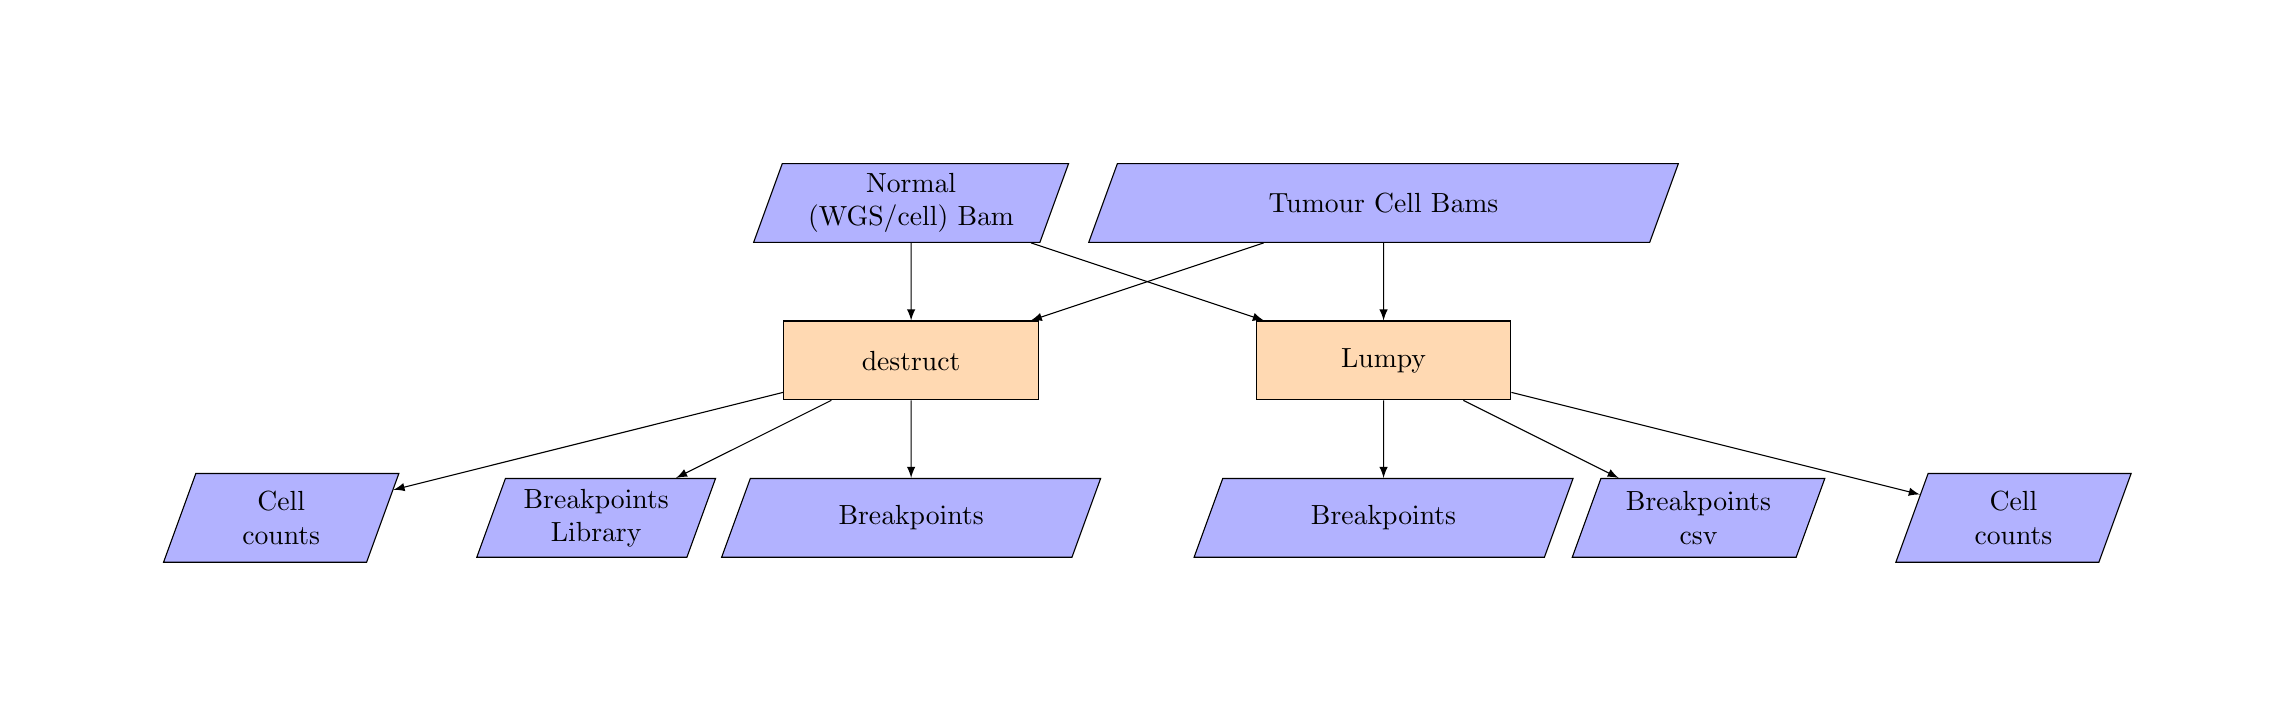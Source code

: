 \documentclass[class=minimal,border=2pt]{standalone}
\usepackage[utf8]{inputenc}
\usepackage{tikz}
\usepackage{adjustbox}
\usetikzlibrary{shapes.geometric, arrows, shadows, positioning, calc}
\pagenumbering{gobble}

\tikzset{multiple/.style = {double copy shadow={shadow xshift=1ex,shadow
         yshift=-1.5ex,draw=black!30},fill=white,draw=black,thick,minimum height = 1cm,minimum
           width=2cm},
         ordinary/.style = {rectangle,draw,thick,minimum height = 1cm,minimum width=2cm}}

\tikzstyle{startstop} = [rectangle, rounded corners, minimum width=3cm, minimum height=1cm,text centered, draw=black, fill=red!30]
\tikzstyle{io} = [trapezium, trapezium left angle=70, trapezium right angle=110, minimum width=3cm, minimum height=1cm, text centered, draw=black, fill=blue!30]
\tikzstyle{process} = [rectangle, minimum width=3cm, minimum height=1cm, text centered, text width=3cm, draw=black, fill=orange!30]
\tikzstyle{pprocess} = [multiple, minimum width=3cm, minimum height=1cm, text centered, text width=3cm, draw=black, fill=orange!30]

\tikzstyle{decision} = [diamond, minimum width=3cm, minimum height=1cm, text centered, draw=black, fill=green!30]
\tikzstyle{arrow} = [thick,->,>=stealth]

\begin{document}
\begin{adjustbox}{margin=2cm}

\begin{tikzpicture}[node distance=2cm]

\node (normal_bams) [io, text width=3cm] {Normal (WGS/cell) Bam};
\node (tumour_bams) [io, text width=3cm, xshift=6cm] {Tumour Cell Bams};

\node (destruct) [process, below of=normal_bams] {destruct};
\draw[-latex] (normal_bams) -- coordinate (ab) (destruct);
\draw[-latex] (tumour_bams) -- coordinate (ab) (destruct);

\node (lumpy) [process, below of=tumour_bams] {Lumpy};
\draw[-latex] (normal_bams) -- coordinate (ab) (lumpy);
\draw[-latex] (tumour_bams) -- coordinate (ab) (lumpy);

\node (lumpy_bed) [io, below of=lumpy, text width=2cm] {Breakpoints};
\draw[-latex] (lumpy) -- coordinate (ab) (lumpy_bed);

\node (lumpy_csv) [io, below of=lumpy, text width=2cm, xshift=4cm] {Breakpoints csv};
\draw[-latex] (lumpy) -- coordinate (ab) (lumpy_csv);

\node (lumpy_counts) [io, below of=lumpy, text width=1.5cm, xshift=8cm] {Cell counts};
\draw[-latex] (lumpy) -- coordinate (ab) (lumpy_counts);



\node (destruct_breakpoints) [io, below of=destruct, text width=2cm] {Breakpoints};
\draw[-latex] (destruct) -- coordinate (ab) (destruct_breakpoints);

\node (destruct_breakpoints_lib) [io, below of=destruct, text width=2cm, xshift=-4cm] {Breakpoints Library};
\draw[-latex] (destruct) -- coordinate (ab) (destruct_breakpoints_lib);

\node (destruct_counts) [io, below of=destruct, text width=1.5cm, xshift=-8cm] {Cell counts};
\draw[-latex] (destruct) -- coordinate (ab) (destruct_counts);

\end{tikzpicture}

\end{adjustbox}
\end{document}